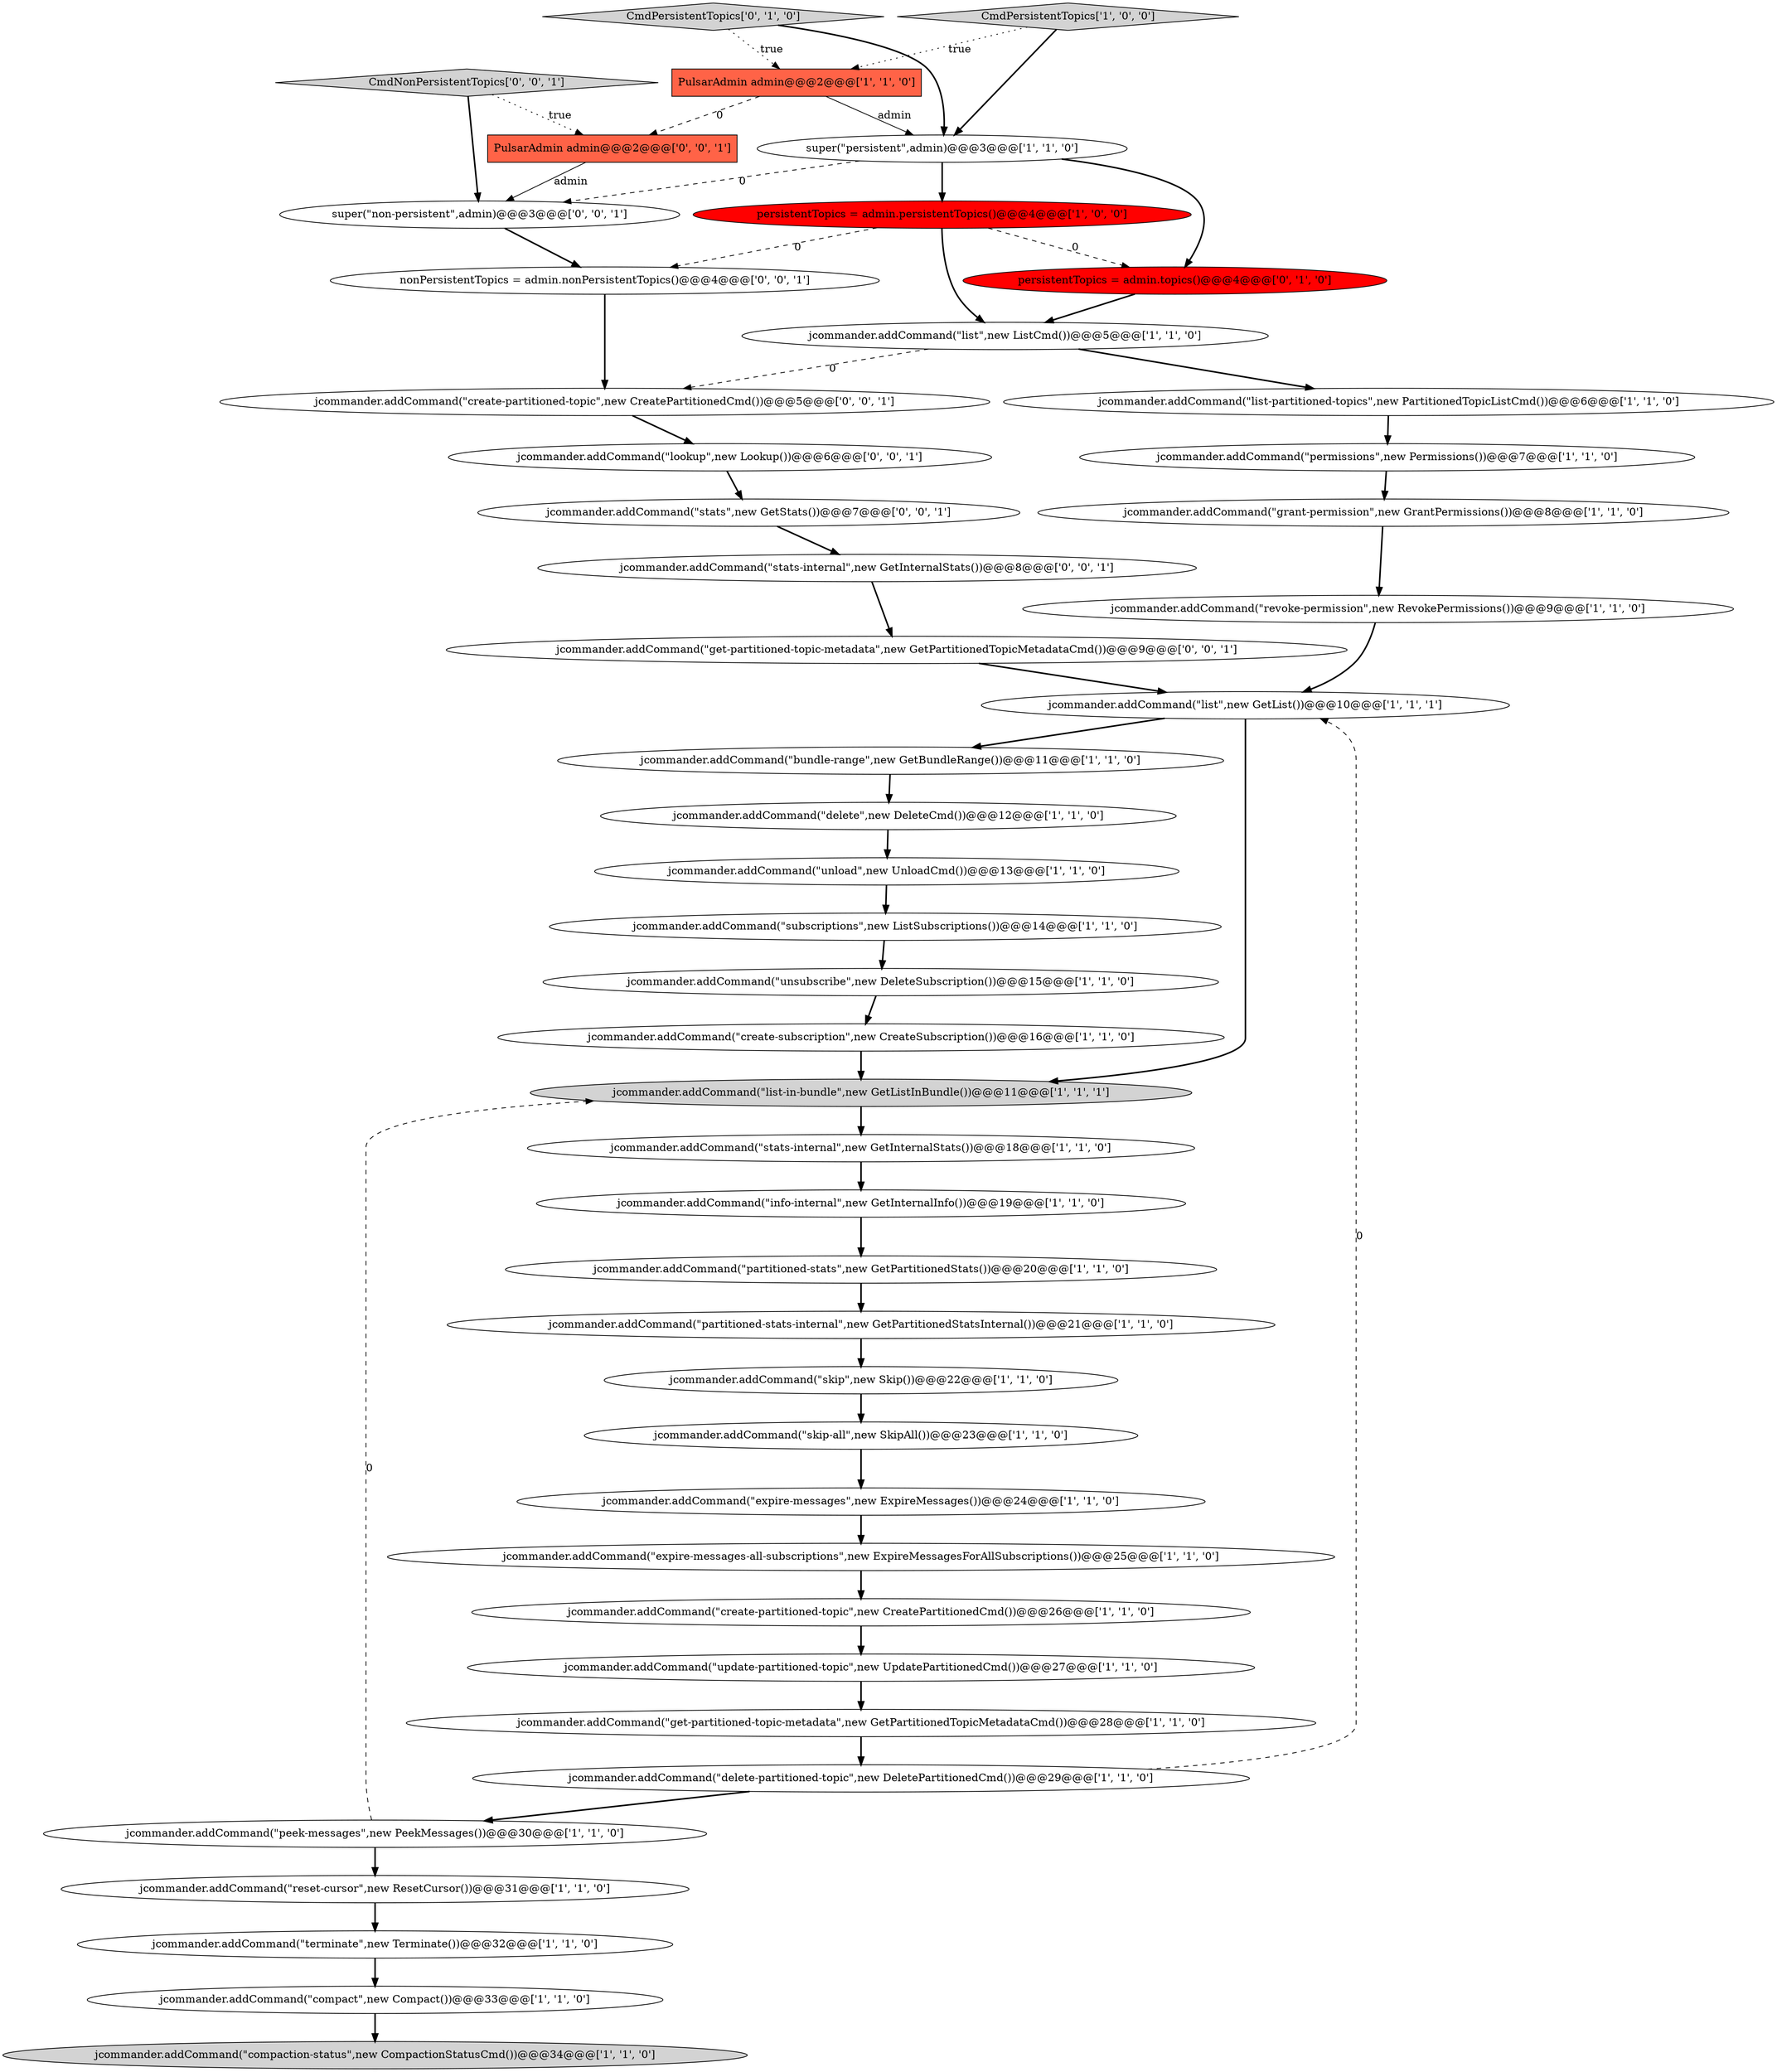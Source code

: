 digraph {
38 [style = filled, label = "jcommander.addCommand(\"get-partitioned-topic-metadata\",new GetPartitionedTopicMetadataCmd())@@@9@@@['0', '0', '1']", fillcolor = white, shape = ellipse image = "AAA0AAABBB3BBB"];
41 [style = filled, label = "CmdNonPersistentTopics['0', '0', '1']", fillcolor = lightgray, shape = diamond image = "AAA0AAABBB3BBB"];
10 [style = filled, label = "jcommander.addCommand(\"update-partitioned-topic\",new UpdatePartitionedCmd())@@@27@@@['1', '1', '0']", fillcolor = white, shape = ellipse image = "AAA0AAABBB1BBB"];
32 [style = filled, label = "jcommander.addCommand(\"unsubscribe\",new DeleteSubscription())@@@15@@@['1', '1', '0']", fillcolor = white, shape = ellipse image = "AAA0AAABBB1BBB"];
0 [style = filled, label = "jcommander.addCommand(\"revoke-permission\",new RevokePermissions())@@@9@@@['1', '1', '0']", fillcolor = white, shape = ellipse image = "AAA0AAABBB1BBB"];
16 [style = filled, label = "jcommander.addCommand(\"create-subscription\",new CreateSubscription())@@@16@@@['1', '1', '0']", fillcolor = white, shape = ellipse image = "AAA0AAABBB1BBB"];
22 [style = filled, label = "jcommander.addCommand(\"delete\",new DeleteCmd())@@@12@@@['1', '1', '0']", fillcolor = white, shape = ellipse image = "AAA0AAABBB1BBB"];
8 [style = filled, label = "jcommander.addCommand(\"list\",new ListCmd())@@@5@@@['1', '1', '0']", fillcolor = white, shape = ellipse image = "AAA0AAABBB1BBB"];
7 [style = filled, label = "jcommander.addCommand(\"bundle-range\",new GetBundleRange())@@@11@@@['1', '1', '0']", fillcolor = white, shape = ellipse image = "AAA0AAABBB1BBB"];
28 [style = filled, label = "jcommander.addCommand(\"terminate\",new Terminate())@@@32@@@['1', '1', '0']", fillcolor = white, shape = ellipse image = "AAA0AAABBB1BBB"];
26 [style = filled, label = "jcommander.addCommand(\"compaction-status\",new CompactionStatusCmd())@@@34@@@['1', '1', '0']", fillcolor = lightgray, shape = ellipse image = "AAA0AAABBB1BBB"];
2 [style = filled, label = "PulsarAdmin admin@@@2@@@['1', '1', '0']", fillcolor = tomato, shape = box image = "AAA0AAABBB1BBB"];
42 [style = filled, label = "nonPersistentTopics = admin.nonPersistentTopics()@@@4@@@['0', '0', '1']", fillcolor = white, shape = ellipse image = "AAA0AAABBB3BBB"];
21 [style = filled, label = "jcommander.addCommand(\"subscriptions\",new ListSubscriptions())@@@14@@@['1', '1', '0']", fillcolor = white, shape = ellipse image = "AAA0AAABBB1BBB"];
39 [style = filled, label = "jcommander.addCommand(\"lookup\",new Lookup())@@@6@@@['0', '0', '1']", fillcolor = white, shape = ellipse image = "AAA0AAABBB3BBB"];
43 [style = filled, label = "jcommander.addCommand(\"create-partitioned-topic\",new CreatePartitionedCmd())@@@5@@@['0', '0', '1']", fillcolor = white, shape = ellipse image = "AAA0AAABBB3BBB"];
24 [style = filled, label = "jcommander.addCommand(\"partitioned-stats-internal\",new GetPartitionedStatsInternal())@@@21@@@['1', '1', '0']", fillcolor = white, shape = ellipse image = "AAA0AAABBB1BBB"];
33 [style = filled, label = "jcommander.addCommand(\"expire-messages\",new ExpireMessages())@@@24@@@['1', '1', '0']", fillcolor = white, shape = ellipse image = "AAA0AAABBB1BBB"];
23 [style = filled, label = "jcommander.addCommand(\"unload\",new UnloadCmd())@@@13@@@['1', '1', '0']", fillcolor = white, shape = ellipse image = "AAA0AAABBB1BBB"];
11 [style = filled, label = "jcommander.addCommand(\"compact\",new Compact())@@@33@@@['1', '1', '0']", fillcolor = white, shape = ellipse image = "AAA0AAABBB1BBB"];
13 [style = filled, label = "jcommander.addCommand(\"reset-cursor\",new ResetCursor())@@@31@@@['1', '1', '0']", fillcolor = white, shape = ellipse image = "AAA0AAABBB1BBB"];
5 [style = filled, label = "jcommander.addCommand(\"list-partitioned-topics\",new PartitionedTopicListCmd())@@@6@@@['1', '1', '0']", fillcolor = white, shape = ellipse image = "AAA0AAABBB1BBB"];
12 [style = filled, label = "jcommander.addCommand(\"list\",new GetList())@@@10@@@['1', '1', '1']", fillcolor = white, shape = ellipse image = "AAA0AAABBB1BBB"];
15 [style = filled, label = "jcommander.addCommand(\"permissions\",new Permissions())@@@7@@@['1', '1', '0']", fillcolor = white, shape = ellipse image = "AAA0AAABBB1BBB"];
18 [style = filled, label = "jcommander.addCommand(\"expire-messages-all-subscriptions\",new ExpireMessagesForAllSubscriptions())@@@25@@@['1', '1', '0']", fillcolor = white, shape = ellipse image = "AAA0AAABBB1BBB"];
9 [style = filled, label = "jcommander.addCommand(\"info-internal\",new GetInternalInfo())@@@19@@@['1', '1', '0']", fillcolor = white, shape = ellipse image = "AAA0AAABBB1BBB"];
44 [style = filled, label = "jcommander.addCommand(\"stats\",new GetStats())@@@7@@@['0', '0', '1']", fillcolor = white, shape = ellipse image = "AAA0AAABBB3BBB"];
27 [style = filled, label = "jcommander.addCommand(\"delete-partitioned-topic\",new DeletePartitionedCmd())@@@29@@@['1', '1', '0']", fillcolor = white, shape = ellipse image = "AAA0AAABBB1BBB"];
25 [style = filled, label = "jcommander.addCommand(\"list-in-bundle\",new GetListInBundle())@@@11@@@['1', '1', '1']", fillcolor = lightgray, shape = ellipse image = "AAA0AAABBB1BBB"];
40 [style = filled, label = "super(\"non-persistent\",admin)@@@3@@@['0', '0', '1']", fillcolor = white, shape = ellipse image = "AAA0AAABBB3BBB"];
20 [style = filled, label = "jcommander.addCommand(\"skip-all\",new SkipAll())@@@23@@@['1', '1', '0']", fillcolor = white, shape = ellipse image = "AAA0AAABBB1BBB"];
3 [style = filled, label = "jcommander.addCommand(\"grant-permission\",new GrantPermissions())@@@8@@@['1', '1', '0']", fillcolor = white, shape = ellipse image = "AAA0AAABBB1BBB"];
6 [style = filled, label = "jcommander.addCommand(\"peek-messages\",new PeekMessages())@@@30@@@['1', '1', '0']", fillcolor = white, shape = ellipse image = "AAA0AAABBB1BBB"];
30 [style = filled, label = "jcommander.addCommand(\"get-partitioned-topic-metadata\",new GetPartitionedTopicMetadataCmd())@@@28@@@['1', '1', '0']", fillcolor = white, shape = ellipse image = "AAA0AAABBB1BBB"];
35 [style = filled, label = "persistentTopics = admin.topics()@@@4@@@['0', '1', '0']", fillcolor = red, shape = ellipse image = "AAA1AAABBB2BBB"];
34 [style = filled, label = "CmdPersistentTopics['0', '1', '0']", fillcolor = lightgray, shape = diamond image = "AAA0AAABBB2BBB"];
14 [style = filled, label = "persistentTopics = admin.persistentTopics()@@@4@@@['1', '0', '0']", fillcolor = red, shape = ellipse image = "AAA1AAABBB1BBB"];
36 [style = filled, label = "jcommander.addCommand(\"stats-internal\",new GetInternalStats())@@@8@@@['0', '0', '1']", fillcolor = white, shape = ellipse image = "AAA0AAABBB3BBB"];
37 [style = filled, label = "PulsarAdmin admin@@@2@@@['0', '0', '1']", fillcolor = tomato, shape = box image = "AAA0AAABBB3BBB"];
4 [style = filled, label = "super(\"persistent\",admin)@@@3@@@['1', '1', '0']", fillcolor = white, shape = ellipse image = "AAA0AAABBB1BBB"];
1 [style = filled, label = "jcommander.addCommand(\"create-partitioned-topic\",new CreatePartitionedCmd())@@@26@@@['1', '1', '0']", fillcolor = white, shape = ellipse image = "AAA0AAABBB1BBB"];
31 [style = filled, label = "jcommander.addCommand(\"stats-internal\",new GetInternalStats())@@@18@@@['1', '1', '0']", fillcolor = white, shape = ellipse image = "AAA0AAABBB1BBB"];
17 [style = filled, label = "jcommander.addCommand(\"skip\",new Skip())@@@22@@@['1', '1', '0']", fillcolor = white, shape = ellipse image = "AAA0AAABBB1BBB"];
19 [style = filled, label = "jcommander.addCommand(\"partitioned-stats\",new GetPartitionedStats())@@@20@@@['1', '1', '0']", fillcolor = white, shape = ellipse image = "AAA0AAABBB1BBB"];
29 [style = filled, label = "CmdPersistentTopics['1', '0', '0']", fillcolor = lightgray, shape = diamond image = "AAA0AAABBB1BBB"];
4->35 [style = bold, label=""];
4->14 [style = bold, label=""];
29->4 [style = bold, label=""];
27->12 [style = dashed, label="0"];
42->43 [style = bold, label=""];
44->36 [style = bold, label=""];
29->2 [style = dotted, label="true"];
39->44 [style = bold, label=""];
37->40 [style = solid, label="admin"];
31->9 [style = bold, label=""];
0->12 [style = bold, label=""];
28->11 [style = bold, label=""];
30->27 [style = bold, label=""];
38->12 [style = bold, label=""];
5->15 [style = bold, label=""];
16->25 [style = bold, label=""];
34->2 [style = dotted, label="true"];
41->37 [style = dotted, label="true"];
32->16 [style = bold, label=""];
15->3 [style = bold, label=""];
22->23 [style = bold, label=""];
27->6 [style = bold, label=""];
12->7 [style = bold, label=""];
8->43 [style = dashed, label="0"];
3->0 [style = bold, label=""];
20->33 [style = bold, label=""];
19->24 [style = bold, label=""];
25->31 [style = bold, label=""];
7->22 [style = bold, label=""];
11->26 [style = bold, label=""];
8->5 [style = bold, label=""];
23->21 [style = bold, label=""];
33->18 [style = bold, label=""];
18->1 [style = bold, label=""];
41->40 [style = bold, label=""];
6->25 [style = dashed, label="0"];
12->25 [style = bold, label=""];
6->13 [style = bold, label=""];
2->37 [style = dashed, label="0"];
21->32 [style = bold, label=""];
24->17 [style = bold, label=""];
14->42 [style = dashed, label="0"];
35->8 [style = bold, label=""];
9->19 [style = bold, label=""];
34->4 [style = bold, label=""];
14->35 [style = dashed, label="0"];
14->8 [style = bold, label=""];
36->38 [style = bold, label=""];
4->40 [style = dashed, label="0"];
1->10 [style = bold, label=""];
43->39 [style = bold, label=""];
10->30 [style = bold, label=""];
40->42 [style = bold, label=""];
2->4 [style = solid, label="admin"];
13->28 [style = bold, label=""];
17->20 [style = bold, label=""];
}
